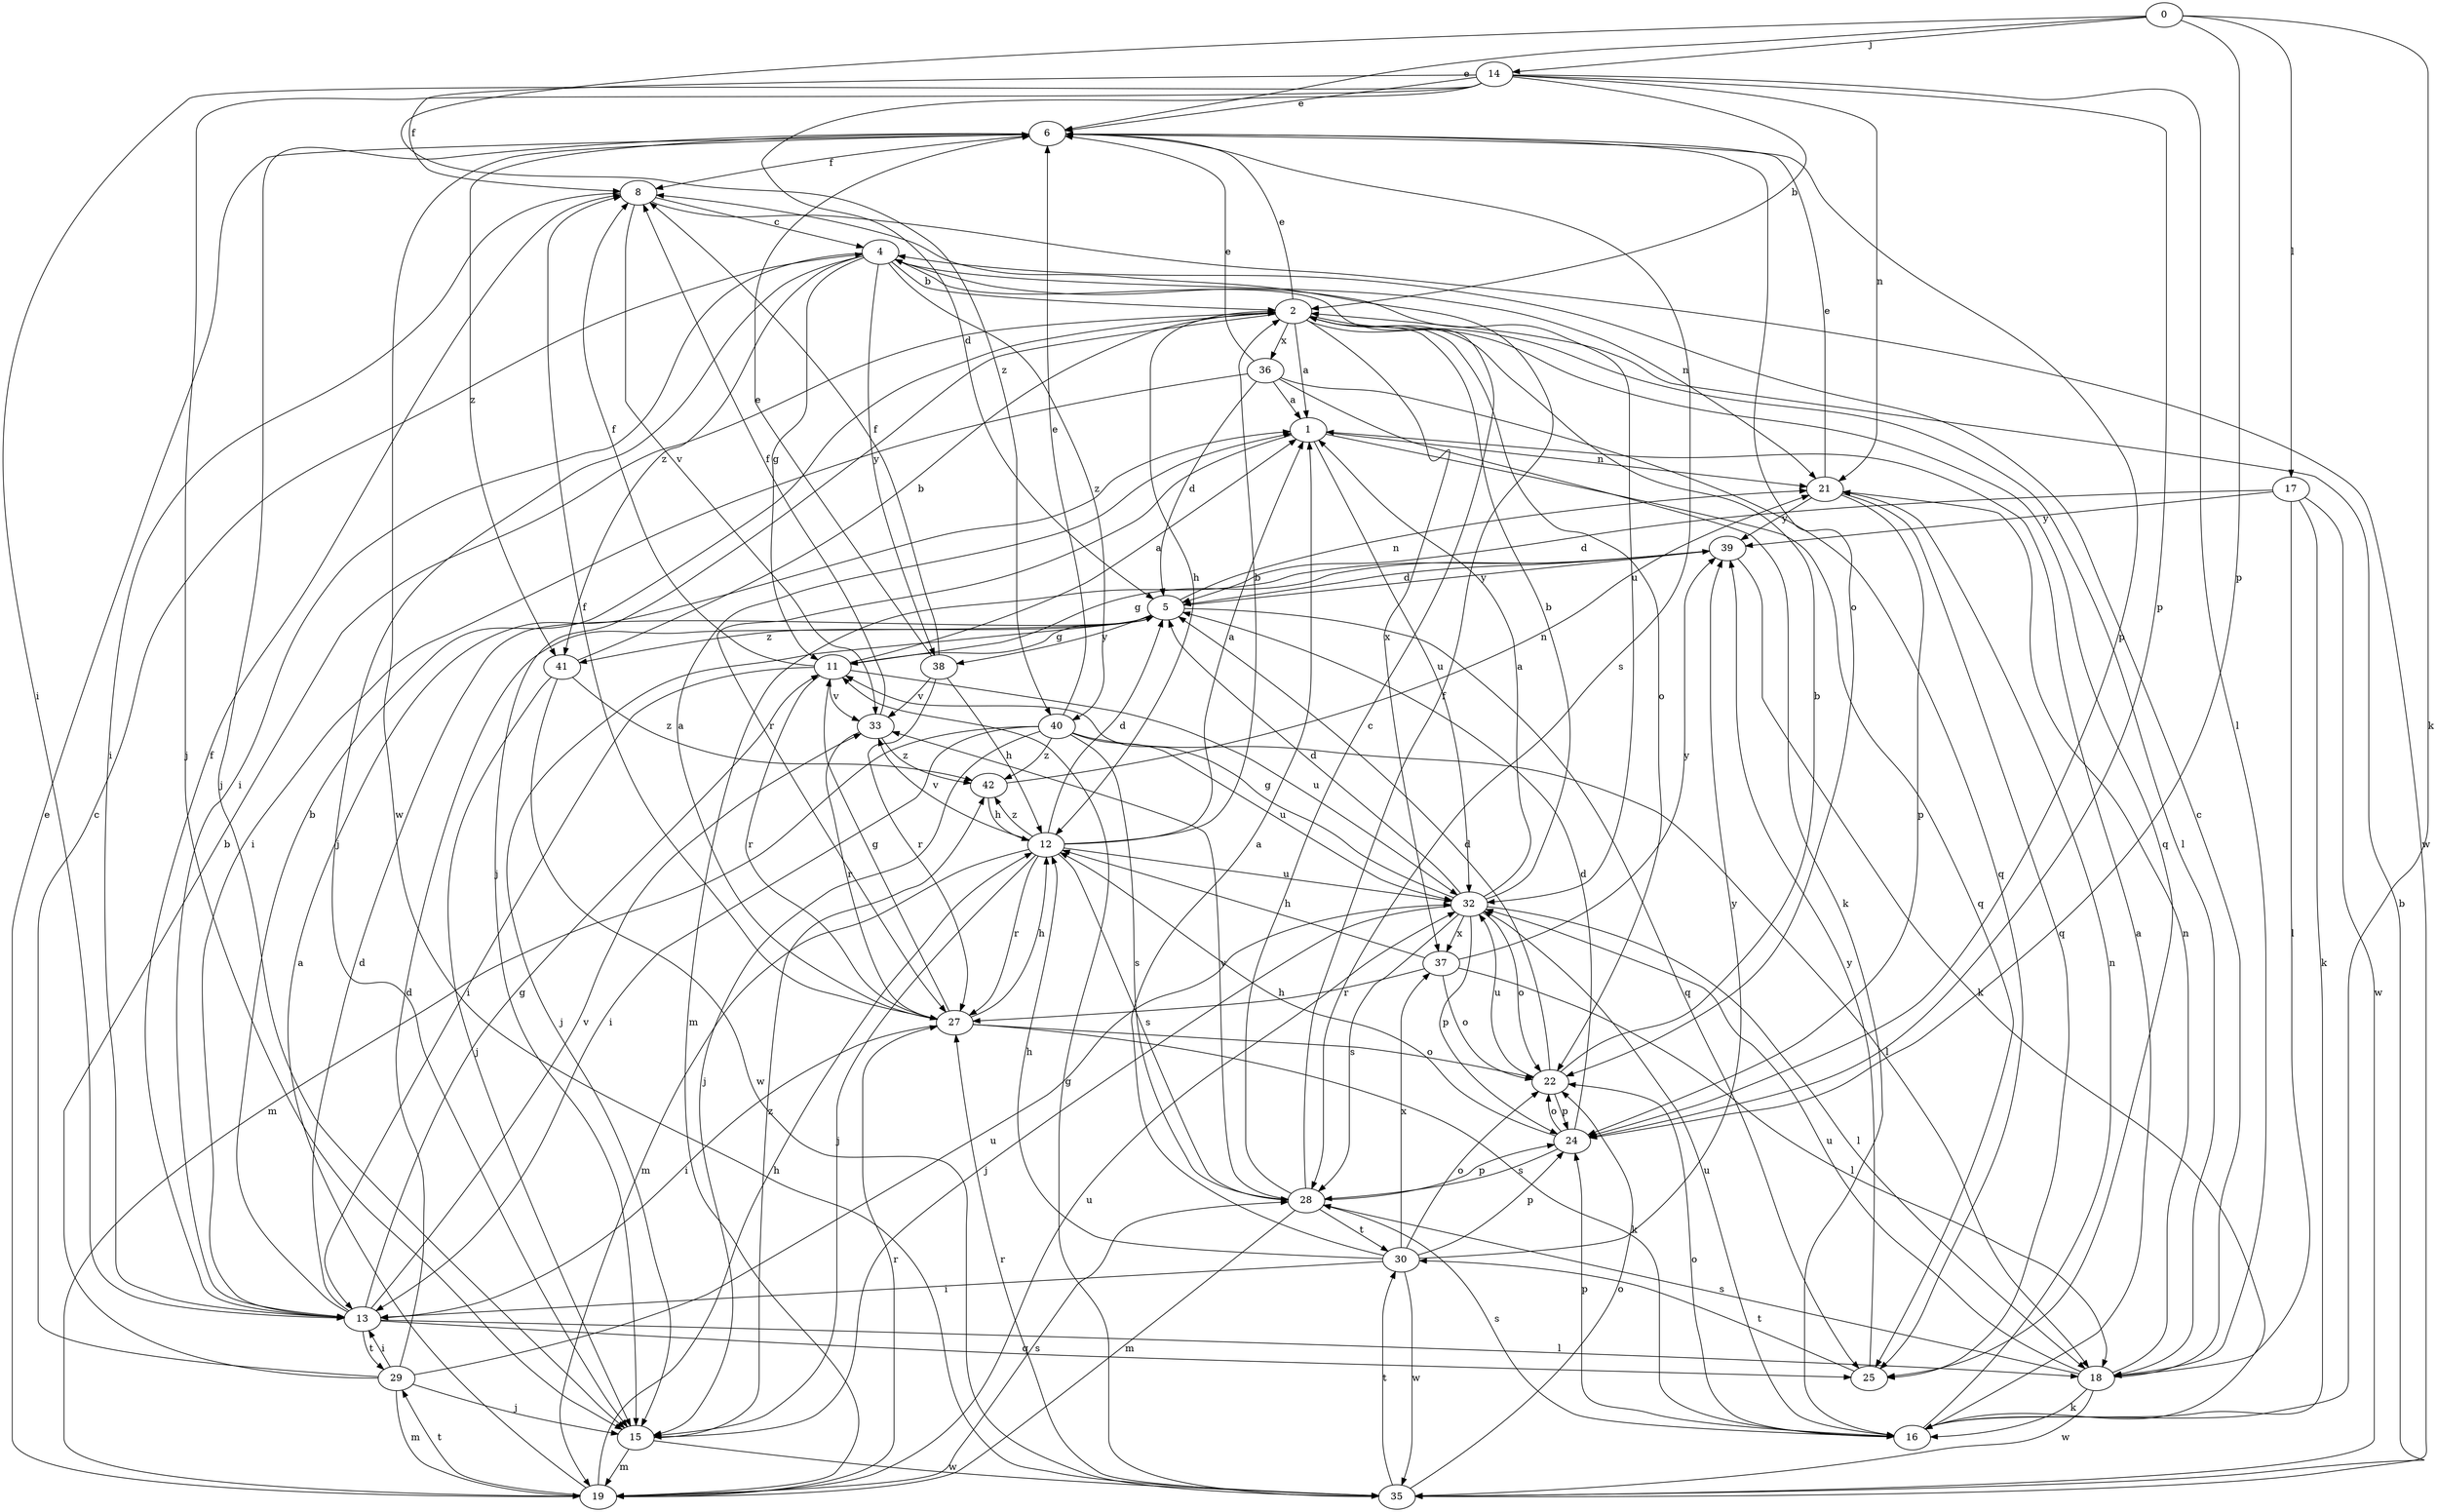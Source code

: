 strict digraph  {
0;
1;
2;
4;
5;
6;
8;
11;
12;
13;
14;
15;
16;
17;
18;
19;
21;
22;
24;
25;
27;
28;
29;
30;
32;
33;
35;
36;
37;
38;
39;
40;
41;
42;
0 -> 6  [label=e];
0 -> 14  [label=j];
0 -> 16  [label=k];
0 -> 17  [label=l];
0 -> 24  [label=p];
0 -> 40  [label=z];
1 -> 21  [label=n];
1 -> 25  [label=q];
1 -> 27  [label=r];
1 -> 32  [label=u];
2 -> 1  [label=a];
2 -> 6  [label=e];
2 -> 12  [label=h];
2 -> 15  [label=j];
2 -> 18  [label=l];
2 -> 22  [label=o];
2 -> 25  [label=q];
2 -> 36  [label=x];
2 -> 37  [label=x];
4 -> 2  [label=b];
4 -> 11  [label=g];
4 -> 13  [label=i];
4 -> 15  [label=j];
4 -> 21  [label=n];
4 -> 32  [label=u];
4 -> 38  [label=y];
4 -> 40  [label=z];
4 -> 41  [label=z];
5 -> 11  [label=g];
5 -> 15  [label=j];
5 -> 21  [label=n];
5 -> 25  [label=q];
5 -> 38  [label=y];
5 -> 39  [label=y];
5 -> 41  [label=z];
6 -> 8  [label=f];
6 -> 15  [label=j];
6 -> 22  [label=o];
6 -> 24  [label=p];
6 -> 28  [label=s];
6 -> 35  [label=w];
6 -> 41  [label=z];
8 -> 4  [label=c];
8 -> 13  [label=i];
8 -> 33  [label=v];
8 -> 35  [label=w];
11 -> 1  [label=a];
11 -> 8  [label=f];
11 -> 13  [label=i];
11 -> 27  [label=r];
11 -> 32  [label=u];
11 -> 33  [label=v];
12 -> 1  [label=a];
12 -> 2  [label=b];
12 -> 5  [label=d];
12 -> 15  [label=j];
12 -> 19  [label=m];
12 -> 27  [label=r];
12 -> 28  [label=s];
12 -> 32  [label=u];
12 -> 33  [label=v];
12 -> 42  [label=z];
13 -> 2  [label=b];
13 -> 5  [label=d];
13 -> 8  [label=f];
13 -> 11  [label=g];
13 -> 18  [label=l];
13 -> 25  [label=q];
13 -> 29  [label=t];
13 -> 33  [label=v];
14 -> 2  [label=b];
14 -> 5  [label=d];
14 -> 6  [label=e];
14 -> 8  [label=f];
14 -> 13  [label=i];
14 -> 15  [label=j];
14 -> 18  [label=l];
14 -> 21  [label=n];
14 -> 24  [label=p];
15 -> 19  [label=m];
15 -> 35  [label=w];
15 -> 42  [label=z];
16 -> 1  [label=a];
16 -> 21  [label=n];
16 -> 22  [label=o];
16 -> 24  [label=p];
16 -> 28  [label=s];
16 -> 32  [label=u];
17 -> 5  [label=d];
17 -> 16  [label=k];
17 -> 18  [label=l];
17 -> 35  [label=w];
17 -> 39  [label=y];
18 -> 4  [label=c];
18 -> 16  [label=k];
18 -> 21  [label=n];
18 -> 28  [label=s];
18 -> 32  [label=u];
18 -> 35  [label=w];
19 -> 1  [label=a];
19 -> 6  [label=e];
19 -> 12  [label=h];
19 -> 27  [label=r];
19 -> 28  [label=s];
19 -> 29  [label=t];
19 -> 32  [label=u];
21 -> 6  [label=e];
21 -> 24  [label=p];
21 -> 25  [label=q];
21 -> 39  [label=y];
22 -> 2  [label=b];
22 -> 5  [label=d];
22 -> 24  [label=p];
22 -> 32  [label=u];
24 -> 5  [label=d];
24 -> 12  [label=h];
24 -> 22  [label=o];
24 -> 28  [label=s];
25 -> 30  [label=t];
25 -> 39  [label=y];
27 -> 1  [label=a];
27 -> 8  [label=f];
27 -> 11  [label=g];
27 -> 12  [label=h];
27 -> 13  [label=i];
27 -> 16  [label=k];
27 -> 22  [label=o];
28 -> 4  [label=c];
28 -> 8  [label=f];
28 -> 19  [label=m];
28 -> 24  [label=p];
28 -> 30  [label=t];
28 -> 33  [label=v];
29 -> 2  [label=b];
29 -> 4  [label=c];
29 -> 5  [label=d];
29 -> 13  [label=i];
29 -> 15  [label=j];
29 -> 19  [label=m];
29 -> 32  [label=u];
30 -> 1  [label=a];
30 -> 12  [label=h];
30 -> 13  [label=i];
30 -> 22  [label=o];
30 -> 24  [label=p];
30 -> 35  [label=w];
30 -> 37  [label=x];
30 -> 39  [label=y];
32 -> 1  [label=a];
32 -> 2  [label=b];
32 -> 5  [label=d];
32 -> 11  [label=g];
32 -> 15  [label=j];
32 -> 18  [label=l];
32 -> 22  [label=o];
32 -> 24  [label=p];
32 -> 28  [label=s];
32 -> 37  [label=x];
33 -> 8  [label=f];
33 -> 27  [label=r];
33 -> 42  [label=z];
35 -> 2  [label=b];
35 -> 11  [label=g];
35 -> 22  [label=o];
35 -> 27  [label=r];
35 -> 30  [label=t];
36 -> 1  [label=a];
36 -> 5  [label=d];
36 -> 6  [label=e];
36 -> 13  [label=i];
36 -> 16  [label=k];
36 -> 25  [label=q];
37 -> 12  [label=h];
37 -> 18  [label=l];
37 -> 22  [label=o];
37 -> 27  [label=r];
37 -> 39  [label=y];
38 -> 6  [label=e];
38 -> 8  [label=f];
38 -> 12  [label=h];
38 -> 27  [label=r];
38 -> 33  [label=v];
39 -> 5  [label=d];
39 -> 11  [label=g];
39 -> 16  [label=k];
39 -> 19  [label=m];
40 -> 6  [label=e];
40 -> 13  [label=i];
40 -> 15  [label=j];
40 -> 18  [label=l];
40 -> 19  [label=m];
40 -> 28  [label=s];
40 -> 32  [label=u];
40 -> 42  [label=z];
41 -> 2  [label=b];
41 -> 15  [label=j];
41 -> 35  [label=w];
41 -> 42  [label=z];
42 -> 12  [label=h];
42 -> 21  [label=n];
}
